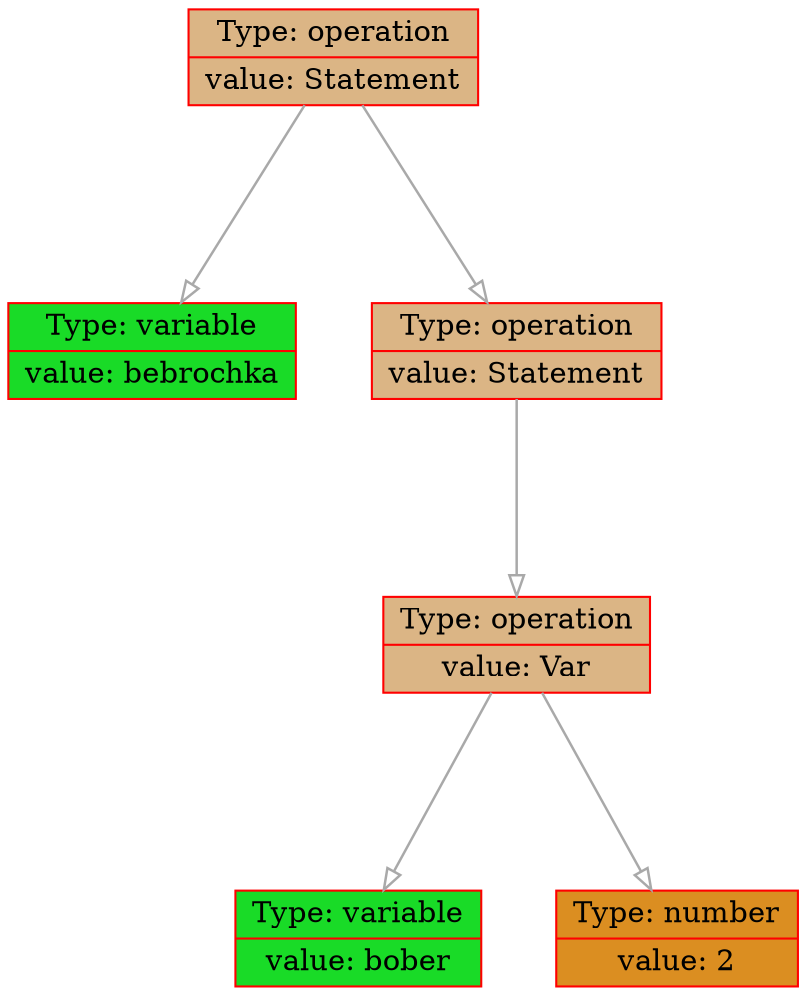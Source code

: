 
    digraph g {
        dpi      = 200;
        fontname = "Comic Sans MS";
        fontsize = 20;
        rankdir   =  TB;
        edge [color = darkgrey, arrowhead = onormal, arrowsize = 1, penwidth = 1.2]
        graph[fillcolor = lightgreen, ranksep = 1.3, nodesep = 0.5,
        style = "rounded, filled",color = green, penwidth = 2]

    Node00000254363377e0[shape=record, width=0.2, style="filled", color="red", fillcolor="#DBB585",label=" {Type: operation | value: Statement}"] 
 
Node00000254363375b0[shape=record, width=0.2, style="filled", color="red", fillcolor="#19DB27",label=" {Type: variable | value: bebrochka}"] 
 
Node00000254363377b0[shape=record, width=0.2, style="filled", color="red", fillcolor="#DBB585",label=" {Type: operation | value: Statement}"] 
 
Node0000025436337780[shape=record, width=0.2, style="filled", color="red", fillcolor="#DBB585",label=" {Type: operation | value: Var}"] 
 
Node00000254363375e0[shape=record, width=0.2, style="filled", color="red", fillcolor="#19DB27",label=" {Type: variable | value: bober}"] 
 
Node0000025436337750[shape=record, width=0.2, style="filled", color="red", fillcolor="#DB8E21",label=" {Type: number | value: 2}"] 
 
Node00000254363377e0->Node00000254363375b0
Node00000254363377e0->Node00000254363377b0
Node00000254363377b0->Node0000025436337780
Node0000025436337780->Node00000254363375e0
Node0000025436337780->Node0000025436337750
}
